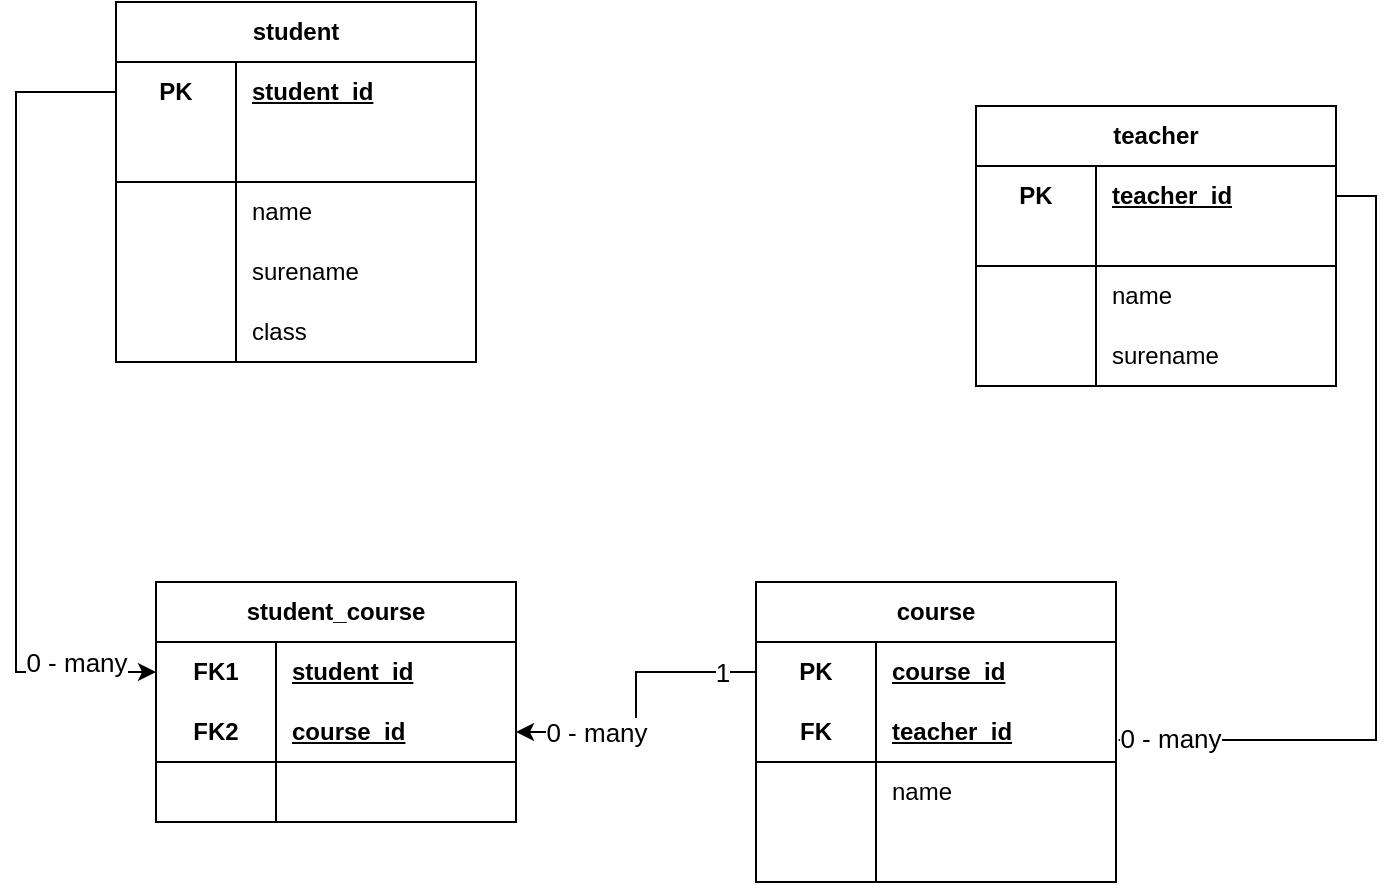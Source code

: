 <mxfile version="23.0.2" type="device">
  <diagram name="Stránka-1" id="jgamDOKW3c6xsasRPc0_">
    <mxGraphModel dx="972" dy="570" grid="1" gridSize="10" guides="1" tooltips="1" connect="1" arrows="1" fold="1" page="1" pageScale="1" pageWidth="827" pageHeight="1169" math="0" shadow="0">
      <root>
        <mxCell id="0" />
        <mxCell id="1" parent="0" />
        <mxCell id="s36mvAMLBA9YGSQmjvKA-1" value="student" style="shape=table;startSize=30;container=1;collapsible=1;childLayout=tableLayout;fixedRows=1;rowLines=0;fontStyle=1;align=center;resizeLast=1;html=1;whiteSpace=wrap;" vertex="1" parent="1">
          <mxGeometry x="60" y="100" width="180" height="180" as="geometry" />
        </mxCell>
        <mxCell id="s36mvAMLBA9YGSQmjvKA-2" value="" style="shape=tableRow;horizontal=0;startSize=0;swimlaneHead=0;swimlaneBody=0;fillColor=none;collapsible=0;dropTarget=0;points=[[0,0.5],[1,0.5]];portConstraint=eastwest;top=0;left=0;right=0;bottom=0;html=1;" vertex="1" parent="s36mvAMLBA9YGSQmjvKA-1">
          <mxGeometry y="30" width="180" height="30" as="geometry" />
        </mxCell>
        <mxCell id="s36mvAMLBA9YGSQmjvKA-3" value="PK" style="shape=partialRectangle;connectable=0;fillColor=none;top=0;left=0;bottom=0;right=0;fontStyle=1;overflow=hidden;html=1;whiteSpace=wrap;" vertex="1" parent="s36mvAMLBA9YGSQmjvKA-2">
          <mxGeometry width="60" height="30" as="geometry">
            <mxRectangle width="60" height="30" as="alternateBounds" />
          </mxGeometry>
        </mxCell>
        <mxCell id="s36mvAMLBA9YGSQmjvKA-4" value="student_id" style="shape=partialRectangle;connectable=0;fillColor=none;top=0;left=0;bottom=0;right=0;align=left;spacingLeft=6;fontStyle=5;overflow=hidden;html=1;whiteSpace=wrap;" vertex="1" parent="s36mvAMLBA9YGSQmjvKA-2">
          <mxGeometry x="60" width="120" height="30" as="geometry">
            <mxRectangle width="120" height="30" as="alternateBounds" />
          </mxGeometry>
        </mxCell>
        <mxCell id="s36mvAMLBA9YGSQmjvKA-5" value="" style="shape=tableRow;horizontal=0;startSize=0;swimlaneHead=0;swimlaneBody=0;fillColor=none;collapsible=0;dropTarget=0;points=[[0,0.5],[1,0.5]];portConstraint=eastwest;top=0;left=0;right=0;bottom=1;html=1;" vertex="1" parent="s36mvAMLBA9YGSQmjvKA-1">
          <mxGeometry y="60" width="180" height="30" as="geometry" />
        </mxCell>
        <mxCell id="s36mvAMLBA9YGSQmjvKA-6" value="" style="shape=partialRectangle;connectable=0;fillColor=none;top=0;left=0;bottom=0;right=0;fontStyle=1;overflow=hidden;html=1;whiteSpace=wrap;" vertex="1" parent="s36mvAMLBA9YGSQmjvKA-5">
          <mxGeometry width="60" height="30" as="geometry">
            <mxRectangle width="60" height="30" as="alternateBounds" />
          </mxGeometry>
        </mxCell>
        <mxCell id="s36mvAMLBA9YGSQmjvKA-7" value="" style="shape=partialRectangle;connectable=0;fillColor=none;top=0;left=0;bottom=0;right=0;align=left;spacingLeft=6;fontStyle=5;overflow=hidden;html=1;whiteSpace=wrap;" vertex="1" parent="s36mvAMLBA9YGSQmjvKA-5">
          <mxGeometry x="60" width="120" height="30" as="geometry">
            <mxRectangle width="120" height="30" as="alternateBounds" />
          </mxGeometry>
        </mxCell>
        <mxCell id="s36mvAMLBA9YGSQmjvKA-8" value="" style="shape=tableRow;horizontal=0;startSize=0;swimlaneHead=0;swimlaneBody=0;fillColor=none;collapsible=0;dropTarget=0;points=[[0,0.5],[1,0.5]];portConstraint=eastwest;top=0;left=0;right=0;bottom=0;html=1;" vertex="1" parent="s36mvAMLBA9YGSQmjvKA-1">
          <mxGeometry y="90" width="180" height="30" as="geometry" />
        </mxCell>
        <mxCell id="s36mvAMLBA9YGSQmjvKA-9" value="" style="shape=partialRectangle;connectable=0;fillColor=none;top=0;left=0;bottom=0;right=0;editable=1;overflow=hidden;html=1;whiteSpace=wrap;" vertex="1" parent="s36mvAMLBA9YGSQmjvKA-8">
          <mxGeometry width="60" height="30" as="geometry">
            <mxRectangle width="60" height="30" as="alternateBounds" />
          </mxGeometry>
        </mxCell>
        <mxCell id="s36mvAMLBA9YGSQmjvKA-10" value="name" style="shape=partialRectangle;connectable=0;fillColor=none;top=0;left=0;bottom=0;right=0;align=left;spacingLeft=6;overflow=hidden;html=1;whiteSpace=wrap;" vertex="1" parent="s36mvAMLBA9YGSQmjvKA-8">
          <mxGeometry x="60" width="120" height="30" as="geometry">
            <mxRectangle width="120" height="30" as="alternateBounds" />
          </mxGeometry>
        </mxCell>
        <mxCell id="s36mvAMLBA9YGSQmjvKA-11" value="" style="shape=tableRow;horizontal=0;startSize=0;swimlaneHead=0;swimlaneBody=0;fillColor=none;collapsible=0;dropTarget=0;points=[[0,0.5],[1,0.5]];portConstraint=eastwest;top=0;left=0;right=0;bottom=0;html=1;" vertex="1" parent="s36mvAMLBA9YGSQmjvKA-1">
          <mxGeometry y="120" width="180" height="30" as="geometry" />
        </mxCell>
        <mxCell id="s36mvAMLBA9YGSQmjvKA-12" value="" style="shape=partialRectangle;connectable=0;fillColor=none;top=0;left=0;bottom=0;right=0;editable=1;overflow=hidden;html=1;whiteSpace=wrap;" vertex="1" parent="s36mvAMLBA9YGSQmjvKA-11">
          <mxGeometry width="60" height="30" as="geometry">
            <mxRectangle width="60" height="30" as="alternateBounds" />
          </mxGeometry>
        </mxCell>
        <mxCell id="s36mvAMLBA9YGSQmjvKA-13" value="surename" style="shape=partialRectangle;connectable=0;fillColor=none;top=0;left=0;bottom=0;right=0;align=left;spacingLeft=6;overflow=hidden;html=1;whiteSpace=wrap;" vertex="1" parent="s36mvAMLBA9YGSQmjvKA-11">
          <mxGeometry x="60" width="120" height="30" as="geometry">
            <mxRectangle width="120" height="30" as="alternateBounds" />
          </mxGeometry>
        </mxCell>
        <mxCell id="s36mvAMLBA9YGSQmjvKA-29" value="" style="shape=tableRow;horizontal=0;startSize=0;swimlaneHead=0;swimlaneBody=0;fillColor=none;collapsible=0;dropTarget=0;points=[[0,0.5],[1,0.5]];portConstraint=eastwest;top=0;left=0;right=0;bottom=0;html=1;" vertex="1" parent="s36mvAMLBA9YGSQmjvKA-1">
          <mxGeometry y="150" width="180" height="30" as="geometry" />
        </mxCell>
        <mxCell id="s36mvAMLBA9YGSQmjvKA-30" value="" style="shape=partialRectangle;connectable=0;fillColor=none;top=0;left=0;bottom=0;right=0;editable=1;overflow=hidden;html=1;whiteSpace=wrap;" vertex="1" parent="s36mvAMLBA9YGSQmjvKA-29">
          <mxGeometry width="60" height="30" as="geometry">
            <mxRectangle width="60" height="30" as="alternateBounds" />
          </mxGeometry>
        </mxCell>
        <mxCell id="s36mvAMLBA9YGSQmjvKA-31" value="class" style="shape=partialRectangle;connectable=0;fillColor=none;top=0;left=0;bottom=0;right=0;align=left;spacingLeft=6;overflow=hidden;html=1;whiteSpace=wrap;" vertex="1" parent="s36mvAMLBA9YGSQmjvKA-29">
          <mxGeometry x="60" width="120" height="30" as="geometry">
            <mxRectangle width="120" height="30" as="alternateBounds" />
          </mxGeometry>
        </mxCell>
        <mxCell id="s36mvAMLBA9YGSQmjvKA-14" value="teacher" style="shape=table;startSize=30;container=1;collapsible=1;childLayout=tableLayout;fixedRows=1;rowLines=0;fontStyle=1;align=center;resizeLast=1;html=1;whiteSpace=wrap;" vertex="1" parent="1">
          <mxGeometry x="490" y="152" width="180" height="140" as="geometry" />
        </mxCell>
        <mxCell id="s36mvAMLBA9YGSQmjvKA-15" value="" style="shape=tableRow;horizontal=0;startSize=0;swimlaneHead=0;swimlaneBody=0;fillColor=none;collapsible=0;dropTarget=0;points=[[0,0.5],[1,0.5]];portConstraint=eastwest;top=0;left=0;right=0;bottom=0;html=1;" vertex="1" parent="s36mvAMLBA9YGSQmjvKA-14">
          <mxGeometry y="30" width="180" height="30" as="geometry" />
        </mxCell>
        <mxCell id="s36mvAMLBA9YGSQmjvKA-16" value="PK" style="shape=partialRectangle;connectable=0;fillColor=none;top=0;left=0;bottom=0;right=0;fontStyle=1;overflow=hidden;html=1;whiteSpace=wrap;" vertex="1" parent="s36mvAMLBA9YGSQmjvKA-15">
          <mxGeometry width="60" height="30" as="geometry">
            <mxRectangle width="60" height="30" as="alternateBounds" />
          </mxGeometry>
        </mxCell>
        <mxCell id="s36mvAMLBA9YGSQmjvKA-17" value="teacher_id" style="shape=partialRectangle;connectable=0;fillColor=none;top=0;left=0;bottom=0;right=0;align=left;spacingLeft=6;fontStyle=5;overflow=hidden;html=1;whiteSpace=wrap;" vertex="1" parent="s36mvAMLBA9YGSQmjvKA-15">
          <mxGeometry x="60" width="120" height="30" as="geometry">
            <mxRectangle width="120" height="30" as="alternateBounds" />
          </mxGeometry>
        </mxCell>
        <mxCell id="s36mvAMLBA9YGSQmjvKA-18" value="" style="shape=tableRow;horizontal=0;startSize=0;swimlaneHead=0;swimlaneBody=0;fillColor=none;collapsible=0;dropTarget=0;points=[[0,0.5],[1,0.5]];portConstraint=eastwest;top=0;left=0;right=0;bottom=1;html=1;" vertex="1" parent="s36mvAMLBA9YGSQmjvKA-14">
          <mxGeometry y="60" width="180" height="20" as="geometry" />
        </mxCell>
        <mxCell id="s36mvAMLBA9YGSQmjvKA-19" value="" style="shape=partialRectangle;connectable=0;fillColor=none;top=0;left=0;bottom=0;right=0;fontStyle=1;overflow=hidden;html=1;whiteSpace=wrap;" vertex="1" parent="s36mvAMLBA9YGSQmjvKA-18">
          <mxGeometry width="60" height="20" as="geometry">
            <mxRectangle width="60" height="20" as="alternateBounds" />
          </mxGeometry>
        </mxCell>
        <mxCell id="s36mvAMLBA9YGSQmjvKA-20" value="" style="shape=partialRectangle;connectable=0;fillColor=none;top=0;left=0;bottom=0;right=0;align=left;spacingLeft=6;fontStyle=5;overflow=hidden;html=1;whiteSpace=wrap;" vertex="1" parent="s36mvAMLBA9YGSQmjvKA-18">
          <mxGeometry x="60" width="120" height="20" as="geometry">
            <mxRectangle width="120" height="20" as="alternateBounds" />
          </mxGeometry>
        </mxCell>
        <mxCell id="s36mvAMLBA9YGSQmjvKA-21" value="" style="shape=tableRow;horizontal=0;startSize=0;swimlaneHead=0;swimlaneBody=0;fillColor=none;collapsible=0;dropTarget=0;points=[[0,0.5],[1,0.5]];portConstraint=eastwest;top=0;left=0;right=0;bottom=0;html=1;" vertex="1" parent="s36mvAMLBA9YGSQmjvKA-14">
          <mxGeometry y="80" width="180" height="30" as="geometry" />
        </mxCell>
        <mxCell id="s36mvAMLBA9YGSQmjvKA-22" value="" style="shape=partialRectangle;connectable=0;fillColor=none;top=0;left=0;bottom=0;right=0;editable=1;overflow=hidden;html=1;whiteSpace=wrap;" vertex="1" parent="s36mvAMLBA9YGSQmjvKA-21">
          <mxGeometry width="60" height="30" as="geometry">
            <mxRectangle width="60" height="30" as="alternateBounds" />
          </mxGeometry>
        </mxCell>
        <mxCell id="s36mvAMLBA9YGSQmjvKA-23" value="name" style="shape=partialRectangle;connectable=0;fillColor=none;top=0;left=0;bottom=0;right=0;align=left;spacingLeft=6;overflow=hidden;html=1;whiteSpace=wrap;" vertex="1" parent="s36mvAMLBA9YGSQmjvKA-21">
          <mxGeometry x="60" width="120" height="30" as="geometry">
            <mxRectangle width="120" height="30" as="alternateBounds" />
          </mxGeometry>
        </mxCell>
        <mxCell id="s36mvAMLBA9YGSQmjvKA-24" value="" style="shape=tableRow;horizontal=0;startSize=0;swimlaneHead=0;swimlaneBody=0;fillColor=none;collapsible=0;dropTarget=0;points=[[0,0.5],[1,0.5]];portConstraint=eastwest;top=0;left=0;right=0;bottom=0;html=1;" vertex="1" parent="s36mvAMLBA9YGSQmjvKA-14">
          <mxGeometry y="110" width="180" height="30" as="geometry" />
        </mxCell>
        <mxCell id="s36mvAMLBA9YGSQmjvKA-25" value="" style="shape=partialRectangle;connectable=0;fillColor=none;top=0;left=0;bottom=0;right=0;editable=1;overflow=hidden;html=1;whiteSpace=wrap;" vertex="1" parent="s36mvAMLBA9YGSQmjvKA-24">
          <mxGeometry width="60" height="30" as="geometry">
            <mxRectangle width="60" height="30" as="alternateBounds" />
          </mxGeometry>
        </mxCell>
        <mxCell id="s36mvAMLBA9YGSQmjvKA-26" value="surename" style="shape=partialRectangle;connectable=0;fillColor=none;top=0;left=0;bottom=0;right=0;align=left;spacingLeft=6;overflow=hidden;html=1;whiteSpace=wrap;" vertex="1" parent="s36mvAMLBA9YGSQmjvKA-24">
          <mxGeometry x="60" width="120" height="30" as="geometry">
            <mxRectangle width="120" height="30" as="alternateBounds" />
          </mxGeometry>
        </mxCell>
        <mxCell id="s36mvAMLBA9YGSQmjvKA-58" value="course" style="shape=table;startSize=30;container=1;collapsible=1;childLayout=tableLayout;fixedRows=1;rowLines=0;fontStyle=1;align=center;resizeLast=1;html=1;whiteSpace=wrap;" vertex="1" parent="1">
          <mxGeometry x="380" y="390" width="180" height="150" as="geometry" />
        </mxCell>
        <mxCell id="s36mvAMLBA9YGSQmjvKA-59" value="" style="shape=tableRow;horizontal=0;startSize=0;swimlaneHead=0;swimlaneBody=0;fillColor=none;collapsible=0;dropTarget=0;points=[[0,0.5],[1,0.5]];portConstraint=eastwest;top=0;left=0;right=0;bottom=0;html=1;" vertex="1" parent="s36mvAMLBA9YGSQmjvKA-58">
          <mxGeometry y="30" width="180" height="30" as="geometry" />
        </mxCell>
        <mxCell id="s36mvAMLBA9YGSQmjvKA-60" value="PK" style="shape=partialRectangle;connectable=0;fillColor=none;top=0;left=0;bottom=0;right=0;fontStyle=1;overflow=hidden;html=1;whiteSpace=wrap;" vertex="1" parent="s36mvAMLBA9YGSQmjvKA-59">
          <mxGeometry width="60" height="30" as="geometry">
            <mxRectangle width="60" height="30" as="alternateBounds" />
          </mxGeometry>
        </mxCell>
        <mxCell id="s36mvAMLBA9YGSQmjvKA-61" value="course_id" style="shape=partialRectangle;connectable=0;fillColor=none;top=0;left=0;bottom=0;right=0;align=left;spacingLeft=6;fontStyle=5;overflow=hidden;html=1;whiteSpace=wrap;" vertex="1" parent="s36mvAMLBA9YGSQmjvKA-59">
          <mxGeometry x="60" width="120" height="30" as="geometry">
            <mxRectangle width="120" height="30" as="alternateBounds" />
          </mxGeometry>
        </mxCell>
        <mxCell id="s36mvAMLBA9YGSQmjvKA-62" value="" style="shape=tableRow;horizontal=0;startSize=0;swimlaneHead=0;swimlaneBody=0;fillColor=none;collapsible=0;dropTarget=0;points=[[0,0.5],[1,0.5]];portConstraint=eastwest;top=0;left=0;right=0;bottom=1;html=1;" vertex="1" parent="s36mvAMLBA9YGSQmjvKA-58">
          <mxGeometry y="60" width="180" height="30" as="geometry" />
        </mxCell>
        <mxCell id="s36mvAMLBA9YGSQmjvKA-63" value="FK" style="shape=partialRectangle;connectable=0;fillColor=none;top=0;left=0;bottom=0;right=0;fontStyle=1;overflow=hidden;html=1;whiteSpace=wrap;" vertex="1" parent="s36mvAMLBA9YGSQmjvKA-62">
          <mxGeometry width="60" height="30" as="geometry">
            <mxRectangle width="60" height="30" as="alternateBounds" />
          </mxGeometry>
        </mxCell>
        <mxCell id="s36mvAMLBA9YGSQmjvKA-64" value="teacher_id" style="shape=partialRectangle;connectable=0;fillColor=none;top=0;left=0;bottom=0;right=0;align=left;spacingLeft=6;fontStyle=5;overflow=hidden;html=1;whiteSpace=wrap;" vertex="1" parent="s36mvAMLBA9YGSQmjvKA-62">
          <mxGeometry x="60" width="120" height="30" as="geometry">
            <mxRectangle width="120" height="30" as="alternateBounds" />
          </mxGeometry>
        </mxCell>
        <mxCell id="s36mvAMLBA9YGSQmjvKA-65" value="" style="shape=tableRow;horizontal=0;startSize=0;swimlaneHead=0;swimlaneBody=0;fillColor=none;collapsible=0;dropTarget=0;points=[[0,0.5],[1,0.5]];portConstraint=eastwest;top=0;left=0;right=0;bottom=0;html=1;" vertex="1" parent="s36mvAMLBA9YGSQmjvKA-58">
          <mxGeometry y="90" width="180" height="30" as="geometry" />
        </mxCell>
        <mxCell id="s36mvAMLBA9YGSQmjvKA-66" value="" style="shape=partialRectangle;connectable=0;fillColor=none;top=0;left=0;bottom=0;right=0;editable=1;overflow=hidden;html=1;whiteSpace=wrap;" vertex="1" parent="s36mvAMLBA9YGSQmjvKA-65">
          <mxGeometry width="60" height="30" as="geometry">
            <mxRectangle width="60" height="30" as="alternateBounds" />
          </mxGeometry>
        </mxCell>
        <mxCell id="s36mvAMLBA9YGSQmjvKA-67" value="name" style="shape=partialRectangle;connectable=0;fillColor=none;top=0;left=0;bottom=0;right=0;align=left;spacingLeft=6;overflow=hidden;html=1;whiteSpace=wrap;" vertex="1" parent="s36mvAMLBA9YGSQmjvKA-65">
          <mxGeometry x="60" width="120" height="30" as="geometry">
            <mxRectangle width="120" height="30" as="alternateBounds" />
          </mxGeometry>
        </mxCell>
        <mxCell id="s36mvAMLBA9YGSQmjvKA-68" value="" style="shape=tableRow;horizontal=0;startSize=0;swimlaneHead=0;swimlaneBody=0;fillColor=none;collapsible=0;dropTarget=0;points=[[0,0.5],[1,0.5]];portConstraint=eastwest;top=0;left=0;right=0;bottom=0;html=1;" vertex="1" parent="s36mvAMLBA9YGSQmjvKA-58">
          <mxGeometry y="120" width="180" height="30" as="geometry" />
        </mxCell>
        <mxCell id="s36mvAMLBA9YGSQmjvKA-69" value="" style="shape=partialRectangle;connectable=0;fillColor=none;top=0;left=0;bottom=0;right=0;editable=1;overflow=hidden;html=1;whiteSpace=wrap;" vertex="1" parent="s36mvAMLBA9YGSQmjvKA-68">
          <mxGeometry width="60" height="30" as="geometry">
            <mxRectangle width="60" height="30" as="alternateBounds" />
          </mxGeometry>
        </mxCell>
        <mxCell id="s36mvAMLBA9YGSQmjvKA-70" value="" style="shape=partialRectangle;connectable=0;fillColor=none;top=0;left=0;bottom=0;right=0;align=left;spacingLeft=6;overflow=hidden;html=1;whiteSpace=wrap;" vertex="1" parent="s36mvAMLBA9YGSQmjvKA-68">
          <mxGeometry x="60" width="120" height="30" as="geometry">
            <mxRectangle width="120" height="30" as="alternateBounds" />
          </mxGeometry>
        </mxCell>
        <mxCell id="s36mvAMLBA9YGSQmjvKA-72" value="student_course" style="shape=table;startSize=30;container=1;collapsible=1;childLayout=tableLayout;fixedRows=1;rowLines=0;fontStyle=1;align=center;resizeLast=1;html=1;whiteSpace=wrap;" vertex="1" parent="1">
          <mxGeometry x="80" y="390" width="180" height="120" as="geometry" />
        </mxCell>
        <mxCell id="s36mvAMLBA9YGSQmjvKA-73" value="" style="shape=tableRow;horizontal=0;startSize=0;swimlaneHead=0;swimlaneBody=0;fillColor=none;collapsible=0;dropTarget=0;points=[[0,0.5],[1,0.5]];portConstraint=eastwest;top=0;left=0;right=0;bottom=0;html=1;" vertex="1" parent="s36mvAMLBA9YGSQmjvKA-72">
          <mxGeometry y="30" width="180" height="30" as="geometry" />
        </mxCell>
        <mxCell id="s36mvAMLBA9YGSQmjvKA-74" value="FK1" style="shape=partialRectangle;connectable=0;fillColor=none;top=0;left=0;bottom=0;right=0;fontStyle=1;overflow=hidden;html=1;whiteSpace=wrap;" vertex="1" parent="s36mvAMLBA9YGSQmjvKA-73">
          <mxGeometry width="60" height="30" as="geometry">
            <mxRectangle width="60" height="30" as="alternateBounds" />
          </mxGeometry>
        </mxCell>
        <mxCell id="s36mvAMLBA9YGSQmjvKA-75" value="student_id" style="shape=partialRectangle;connectable=0;fillColor=none;top=0;left=0;bottom=0;right=0;align=left;spacingLeft=6;fontStyle=5;overflow=hidden;html=1;whiteSpace=wrap;" vertex="1" parent="s36mvAMLBA9YGSQmjvKA-73">
          <mxGeometry x="60" width="120" height="30" as="geometry">
            <mxRectangle width="120" height="30" as="alternateBounds" />
          </mxGeometry>
        </mxCell>
        <mxCell id="s36mvAMLBA9YGSQmjvKA-76" value="" style="shape=tableRow;horizontal=0;startSize=0;swimlaneHead=0;swimlaneBody=0;fillColor=none;collapsible=0;dropTarget=0;points=[[0,0.5],[1,0.5]];portConstraint=eastwest;top=0;left=0;right=0;bottom=1;html=1;" vertex="1" parent="s36mvAMLBA9YGSQmjvKA-72">
          <mxGeometry y="60" width="180" height="30" as="geometry" />
        </mxCell>
        <mxCell id="s36mvAMLBA9YGSQmjvKA-77" value="FK2" style="shape=partialRectangle;connectable=0;fillColor=none;top=0;left=0;bottom=0;right=0;fontStyle=1;overflow=hidden;html=1;whiteSpace=wrap;" vertex="1" parent="s36mvAMLBA9YGSQmjvKA-76">
          <mxGeometry width="60" height="30" as="geometry">
            <mxRectangle width="60" height="30" as="alternateBounds" />
          </mxGeometry>
        </mxCell>
        <mxCell id="s36mvAMLBA9YGSQmjvKA-78" value="course_id" style="shape=partialRectangle;connectable=0;fillColor=none;top=0;left=0;bottom=0;right=0;align=left;spacingLeft=6;fontStyle=5;overflow=hidden;html=1;whiteSpace=wrap;" vertex="1" parent="s36mvAMLBA9YGSQmjvKA-76">
          <mxGeometry x="60" width="120" height="30" as="geometry">
            <mxRectangle width="120" height="30" as="alternateBounds" />
          </mxGeometry>
        </mxCell>
        <mxCell id="s36mvAMLBA9YGSQmjvKA-82" value="" style="shape=tableRow;horizontal=0;startSize=0;swimlaneHead=0;swimlaneBody=0;fillColor=none;collapsible=0;dropTarget=0;points=[[0,0.5],[1,0.5]];portConstraint=eastwest;top=0;left=0;right=0;bottom=0;html=1;" vertex="1" parent="s36mvAMLBA9YGSQmjvKA-72">
          <mxGeometry y="90" width="180" height="30" as="geometry" />
        </mxCell>
        <mxCell id="s36mvAMLBA9YGSQmjvKA-83" value="" style="shape=partialRectangle;connectable=0;fillColor=none;top=0;left=0;bottom=0;right=0;editable=1;overflow=hidden;html=1;whiteSpace=wrap;" vertex="1" parent="s36mvAMLBA9YGSQmjvKA-82">
          <mxGeometry width="60" height="30" as="geometry">
            <mxRectangle width="60" height="30" as="alternateBounds" />
          </mxGeometry>
        </mxCell>
        <mxCell id="s36mvAMLBA9YGSQmjvKA-84" value="" style="shape=partialRectangle;connectable=0;fillColor=none;top=0;left=0;bottom=0;right=0;align=left;spacingLeft=6;overflow=hidden;html=1;whiteSpace=wrap;" vertex="1" parent="s36mvAMLBA9YGSQmjvKA-82">
          <mxGeometry x="60" width="120" height="30" as="geometry">
            <mxRectangle width="120" height="30" as="alternateBounds" />
          </mxGeometry>
        </mxCell>
        <mxCell id="s36mvAMLBA9YGSQmjvKA-87" style="edgeStyle=orthogonalEdgeStyle;rounded=0;orthogonalLoop=1;jettySize=auto;html=1;exitX=0;exitY=0.5;exitDx=0;exitDy=0;entryX=0;entryY=0.5;entryDx=0;entryDy=0;" edge="1" parent="1" source="s36mvAMLBA9YGSQmjvKA-2" target="s36mvAMLBA9YGSQmjvKA-73">
          <mxGeometry relative="1" as="geometry">
            <Array as="points">
              <mxPoint x="10" y="145" />
              <mxPoint x="10" y="435" />
            </Array>
          </mxGeometry>
        </mxCell>
        <mxCell id="s36mvAMLBA9YGSQmjvKA-90" value="&lt;font style=&quot;font-size: 13px;&quot;&gt;0 - many&lt;/font&gt;" style="edgeLabel;html=1;align=center;verticalAlign=middle;resizable=0;points=[];" vertex="1" connectable="0" parent="s36mvAMLBA9YGSQmjvKA-87">
          <mxGeometry x="0.825" y="-1" relative="1" as="geometry">
            <mxPoint x="-4" y="-6" as="offset" />
          </mxGeometry>
        </mxCell>
        <mxCell id="s36mvAMLBA9YGSQmjvKA-88" style="edgeStyle=orthogonalEdgeStyle;rounded=0;orthogonalLoop=1;jettySize=auto;html=1;exitX=0;exitY=0.5;exitDx=0;exitDy=0;entryX=1;entryY=0.5;entryDx=0;entryDy=0;" edge="1" parent="1" source="s36mvAMLBA9YGSQmjvKA-59" target="s36mvAMLBA9YGSQmjvKA-76">
          <mxGeometry relative="1" as="geometry" />
        </mxCell>
        <mxCell id="s36mvAMLBA9YGSQmjvKA-91" value="1" style="edgeLabel;html=1;align=center;verticalAlign=middle;resizable=0;points=[];fontSize=13;" vertex="1" connectable="0" parent="s36mvAMLBA9YGSQmjvKA-88">
          <mxGeometry x="-0.776" relative="1" as="geometry">
            <mxPoint as="offset" />
          </mxGeometry>
        </mxCell>
        <mxCell id="s36mvAMLBA9YGSQmjvKA-94" value="&lt;font style=&quot;font-size: 13px;&quot;&gt;0 - many&lt;/font&gt;" style="edgeLabel;html=1;align=center;verticalAlign=middle;resizable=0;points=[];" vertex="1" connectable="0" parent="s36mvAMLBA9YGSQmjvKA-88">
          <mxGeometry x="0.757" relative="1" as="geometry">
            <mxPoint x="22" as="offset" />
          </mxGeometry>
        </mxCell>
        <mxCell id="s36mvAMLBA9YGSQmjvKA-95" style="edgeStyle=orthogonalEdgeStyle;rounded=0;orthogonalLoop=1;jettySize=auto;html=1;exitX=1;exitY=0.5;exitDx=0;exitDy=0;entryX=1.005;entryY=0.632;entryDx=0;entryDy=0;entryPerimeter=0;" edge="1" parent="1" source="s36mvAMLBA9YGSQmjvKA-15" target="s36mvAMLBA9YGSQmjvKA-62">
          <mxGeometry relative="1" as="geometry">
            <Array as="points">
              <mxPoint x="690" y="197" />
              <mxPoint x="690" y="469" />
            </Array>
          </mxGeometry>
        </mxCell>
        <mxCell id="s36mvAMLBA9YGSQmjvKA-97" value="0 - many" style="edgeLabel;html=1;align=center;verticalAlign=middle;resizable=0;points=[];fontSize=13;" vertex="1" connectable="0" parent="s36mvAMLBA9YGSQmjvKA-95">
          <mxGeometry x="0.877" y="-1" relative="1" as="geometry">
            <mxPoint as="offset" />
          </mxGeometry>
        </mxCell>
      </root>
    </mxGraphModel>
  </diagram>
</mxfile>
